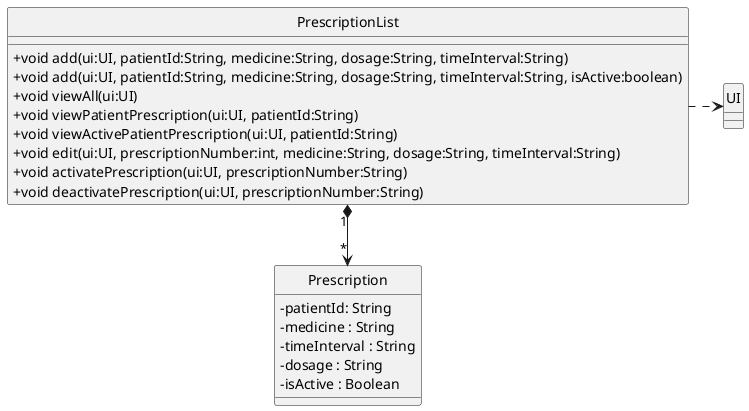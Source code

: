 @startuml
hide circle
skinparam classAttributeIconSize 0

class PrescriptionList {
+ void add(ui:UI, patientId:String, medicine:String, dosage:String, timeInterval:String)
+ void add(ui:UI, patientId:String, medicine:String, dosage:String, timeInterval:String, isActive:boolean)
+ void viewAll(ui:UI)
+ void viewPatientPrescription(ui:UI, patientId:String)
+ void viewActivePatientPrescription(ui:UI, patientId:String)
+ void edit(ui:UI, prescriptionNumber:int, medicine:String, dosage:String, timeInterval:String)
+ void activatePrescription(ui:UI, prescriptionNumber:String)
+ void deactivatePrescription(ui:UI, prescriptionNumber:String)
}

class Prescription {
- patientId: String
- medicine : String
- timeInterval : String
- dosage : String
- isActive : Boolean
}

class UI {}

PrescriptionList "1" *-down-> "*" Prescription
PrescriptionList .right.> UI
@enduml